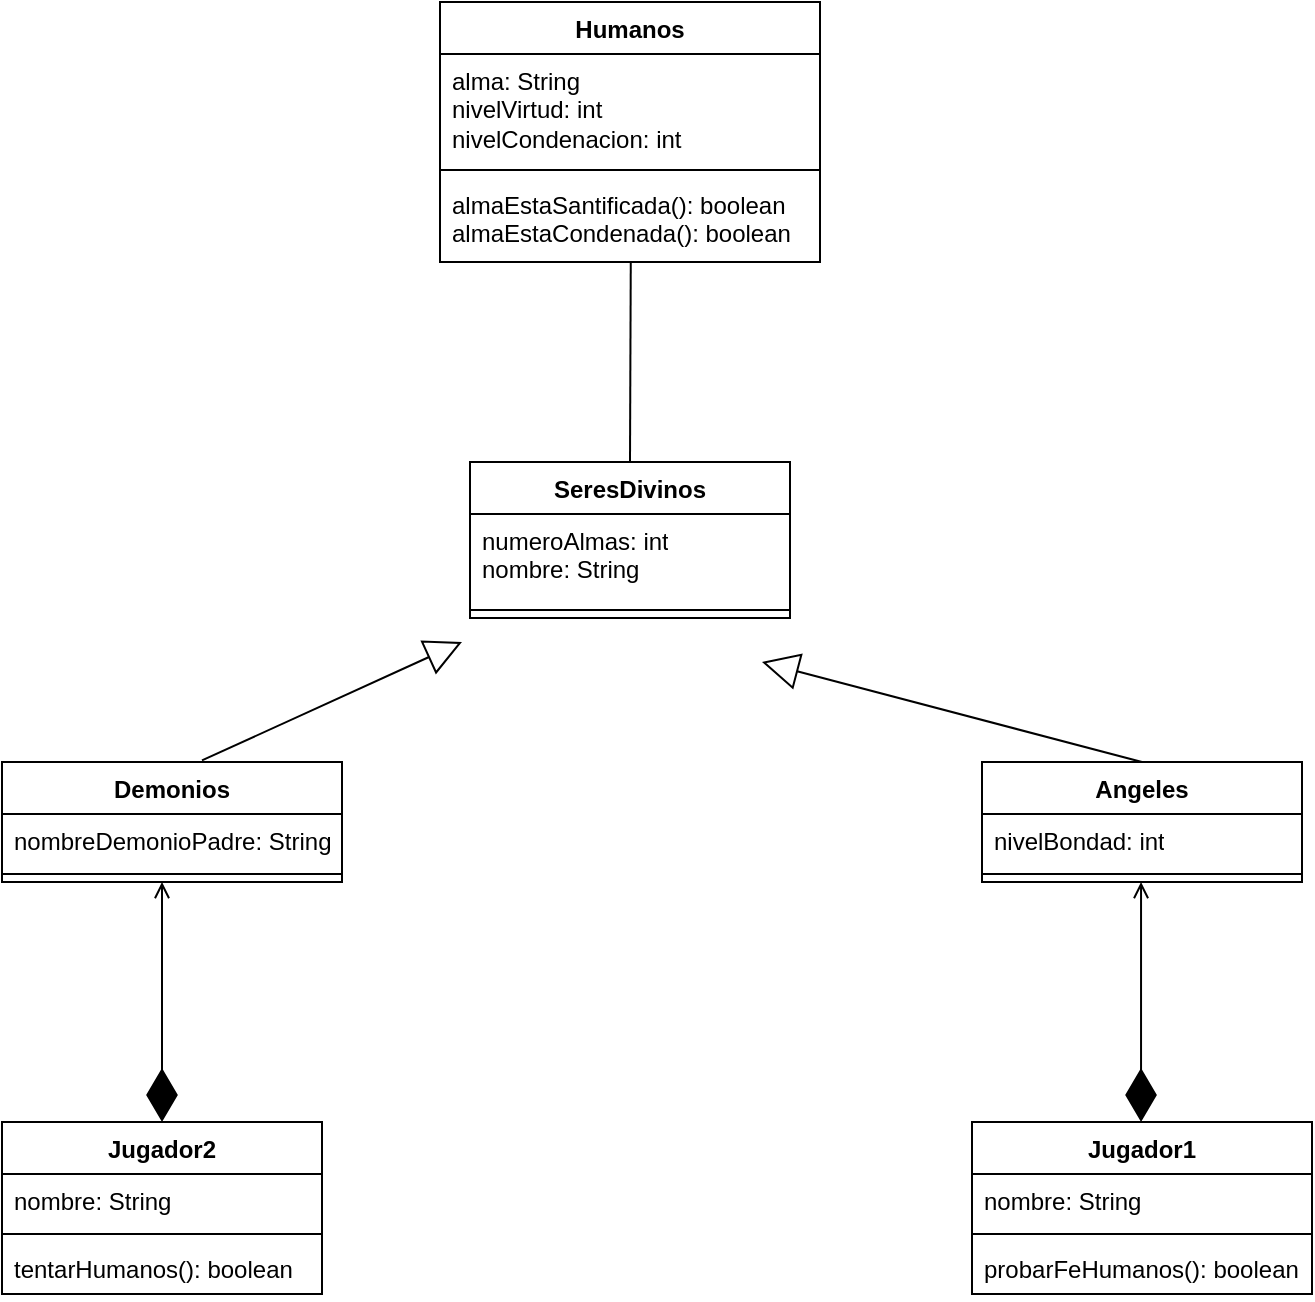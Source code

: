 <mxfile version="21.0.6" type="device"><diagram name="Página-1" id="xEm_4J08cip4aDIDRDKC"><mxGraphModel dx="1735" dy="1105" grid="1" gridSize="10" guides="1" tooltips="1" connect="1" arrows="1" fold="1" page="1" pageScale="1" pageWidth="827" pageHeight="1169" math="0" shadow="0"><root><mxCell id="0"/><mxCell id="1" parent="0"/><mxCell id="xIBySncgnUokB_fDBGAW-5" value="SeresDivinos" style="swimlane;fontStyle=1;align=center;verticalAlign=top;childLayout=stackLayout;horizontal=1;startSize=26;horizontalStack=0;resizeParent=1;resizeParentMax=0;resizeLast=0;collapsible=1;marginBottom=0;whiteSpace=wrap;html=1;" vertex="1" parent="1"><mxGeometry x="334" y="280" width="160" height="78" as="geometry"/></mxCell><mxCell id="xIBySncgnUokB_fDBGAW-6" value="numeroAlmas: int&lt;br&gt;nombre: String" style="text;strokeColor=none;fillColor=none;align=left;verticalAlign=top;spacingLeft=4;spacingRight=4;overflow=hidden;rotatable=0;points=[[0,0.5],[1,0.5]];portConstraint=eastwest;whiteSpace=wrap;html=1;" vertex="1" parent="xIBySncgnUokB_fDBGAW-5"><mxGeometry y="26" width="160" height="44" as="geometry"/></mxCell><mxCell id="xIBySncgnUokB_fDBGAW-7" value="" style="line;strokeWidth=1;fillColor=none;align=left;verticalAlign=middle;spacingTop=-1;spacingLeft=3;spacingRight=3;rotatable=0;labelPosition=right;points=[];portConstraint=eastwest;strokeColor=inherit;" vertex="1" parent="xIBySncgnUokB_fDBGAW-5"><mxGeometry y="70" width="160" height="8" as="geometry"/></mxCell><mxCell id="xIBySncgnUokB_fDBGAW-9" value="Demonios" style="swimlane;fontStyle=1;align=center;verticalAlign=top;childLayout=stackLayout;horizontal=1;startSize=26;horizontalStack=0;resizeParent=1;resizeParentMax=0;resizeLast=0;collapsible=1;marginBottom=0;whiteSpace=wrap;html=1;" vertex="1" parent="1"><mxGeometry x="100" y="430" width="170" height="60" as="geometry"/></mxCell><mxCell id="xIBySncgnUokB_fDBGAW-10" value="nombreDemonioPadre: String" style="text;strokeColor=none;fillColor=none;align=left;verticalAlign=top;spacingLeft=4;spacingRight=4;overflow=hidden;rotatable=0;points=[[0,0.5],[1,0.5]];portConstraint=eastwest;whiteSpace=wrap;html=1;" vertex="1" parent="xIBySncgnUokB_fDBGAW-9"><mxGeometry y="26" width="170" height="26" as="geometry"/></mxCell><mxCell id="xIBySncgnUokB_fDBGAW-11" value="" style="line;strokeWidth=1;fillColor=none;align=left;verticalAlign=middle;spacingTop=-1;spacingLeft=3;spacingRight=3;rotatable=0;labelPosition=right;points=[];portConstraint=eastwest;strokeColor=inherit;" vertex="1" parent="xIBySncgnUokB_fDBGAW-9"><mxGeometry y="52" width="170" height="8" as="geometry"/></mxCell><mxCell id="xIBySncgnUokB_fDBGAW-13" value="Jugador1" style="swimlane;fontStyle=1;align=center;verticalAlign=top;childLayout=stackLayout;horizontal=1;startSize=26;horizontalStack=0;resizeParent=1;resizeParentMax=0;resizeLast=0;collapsible=1;marginBottom=0;whiteSpace=wrap;html=1;" vertex="1" parent="1"><mxGeometry x="585" y="610" width="170" height="86" as="geometry"/></mxCell><mxCell id="xIBySncgnUokB_fDBGAW-14" value="nombre: String" style="text;strokeColor=none;fillColor=none;align=left;verticalAlign=top;spacingLeft=4;spacingRight=4;overflow=hidden;rotatable=0;points=[[0,0.5],[1,0.5]];portConstraint=eastwest;whiteSpace=wrap;html=1;" vertex="1" parent="xIBySncgnUokB_fDBGAW-13"><mxGeometry y="26" width="170" height="26" as="geometry"/></mxCell><mxCell id="xIBySncgnUokB_fDBGAW-15" value="" style="line;strokeWidth=1;fillColor=none;align=left;verticalAlign=middle;spacingTop=-1;spacingLeft=3;spacingRight=3;rotatable=0;labelPosition=right;points=[];portConstraint=eastwest;strokeColor=inherit;" vertex="1" parent="xIBySncgnUokB_fDBGAW-13"><mxGeometry y="52" width="170" height="8" as="geometry"/></mxCell><mxCell id="xIBySncgnUokB_fDBGAW-16" value="probarFeHumanos(): boolean" style="text;strokeColor=none;fillColor=none;align=left;verticalAlign=top;spacingLeft=4;spacingRight=4;overflow=hidden;rotatable=0;points=[[0,0.5],[1,0.5]];portConstraint=eastwest;whiteSpace=wrap;html=1;" vertex="1" parent="xIBySncgnUokB_fDBGAW-13"><mxGeometry y="60" width="170" height="26" as="geometry"/></mxCell><mxCell id="xIBySncgnUokB_fDBGAW-21" value="Jugador2" style="swimlane;fontStyle=1;align=center;verticalAlign=top;childLayout=stackLayout;horizontal=1;startSize=26;horizontalStack=0;resizeParent=1;resizeParentMax=0;resizeLast=0;collapsible=1;marginBottom=0;whiteSpace=wrap;html=1;" vertex="1" parent="1"><mxGeometry x="100" y="610" width="160" height="86" as="geometry"/></mxCell><mxCell id="xIBySncgnUokB_fDBGAW-22" value="nombre: String" style="text;strokeColor=none;fillColor=none;align=left;verticalAlign=top;spacingLeft=4;spacingRight=4;overflow=hidden;rotatable=0;points=[[0,0.5],[1,0.5]];portConstraint=eastwest;whiteSpace=wrap;html=1;" vertex="1" parent="xIBySncgnUokB_fDBGAW-21"><mxGeometry y="26" width="160" height="26" as="geometry"/></mxCell><mxCell id="xIBySncgnUokB_fDBGAW-23" value="" style="line;strokeWidth=1;fillColor=none;align=left;verticalAlign=middle;spacingTop=-1;spacingLeft=3;spacingRight=3;rotatable=0;labelPosition=right;points=[];portConstraint=eastwest;strokeColor=inherit;" vertex="1" parent="xIBySncgnUokB_fDBGAW-21"><mxGeometry y="52" width="160" height="8" as="geometry"/></mxCell><mxCell id="xIBySncgnUokB_fDBGAW-24" value="tentarHumanos(): boolean" style="text;strokeColor=none;fillColor=none;align=left;verticalAlign=top;spacingLeft=4;spacingRight=4;overflow=hidden;rotatable=0;points=[[0,0.5],[1,0.5]];portConstraint=eastwest;whiteSpace=wrap;html=1;" vertex="1" parent="xIBySncgnUokB_fDBGAW-21"><mxGeometry y="60" width="160" height="26" as="geometry"/></mxCell><mxCell id="xIBySncgnUokB_fDBGAW-29" value="Humanos" style="swimlane;fontStyle=1;align=center;verticalAlign=top;childLayout=stackLayout;horizontal=1;startSize=26;horizontalStack=0;resizeParent=1;resizeParentMax=0;resizeLast=0;collapsible=1;marginBottom=0;whiteSpace=wrap;html=1;" vertex="1" parent="1"><mxGeometry x="319" y="50" width="190" height="130" as="geometry"/></mxCell><mxCell id="xIBySncgnUokB_fDBGAW-30" value="alma: String&lt;br style=&quot;border-color: var(--border-color);&quot;&gt;nivelVirtud: int&lt;br style=&quot;border-color: var(--border-color);&quot;&gt;nivelCondenacion: int" style="text;strokeColor=none;fillColor=none;align=left;verticalAlign=top;spacingLeft=4;spacingRight=4;overflow=hidden;rotatable=0;points=[[0,0.5],[1,0.5]];portConstraint=eastwest;whiteSpace=wrap;html=1;" vertex="1" parent="xIBySncgnUokB_fDBGAW-29"><mxGeometry y="26" width="190" height="54" as="geometry"/></mxCell><mxCell id="xIBySncgnUokB_fDBGAW-31" value="" style="line;strokeWidth=1;fillColor=none;align=left;verticalAlign=middle;spacingTop=-1;spacingLeft=3;spacingRight=3;rotatable=0;labelPosition=right;points=[];portConstraint=eastwest;strokeColor=inherit;" vertex="1" parent="xIBySncgnUokB_fDBGAW-29"><mxGeometry y="80" width="190" height="8" as="geometry"/></mxCell><mxCell id="xIBySncgnUokB_fDBGAW-32" value="almaEstaSantificada(): boolean&lt;br style=&quot;border-color: var(--border-color);&quot;&gt;almaEstaCondenada(): boolean" style="text;strokeColor=none;fillColor=none;align=left;verticalAlign=top;spacingLeft=4;spacingRight=4;overflow=hidden;rotatable=0;points=[[0,0.5],[1,0.5]];portConstraint=eastwest;whiteSpace=wrap;html=1;" vertex="1" parent="xIBySncgnUokB_fDBGAW-29"><mxGeometry y="88" width="190" height="42" as="geometry"/></mxCell><mxCell id="xIBySncgnUokB_fDBGAW-33" value="Angeles" style="swimlane;fontStyle=1;align=center;verticalAlign=top;childLayout=stackLayout;horizontal=1;startSize=26;horizontalStack=0;resizeParent=1;resizeParentMax=0;resizeLast=0;collapsible=1;marginBottom=0;whiteSpace=wrap;html=1;" vertex="1" parent="1"><mxGeometry x="590" y="430" width="160" height="60" as="geometry"/></mxCell><mxCell id="xIBySncgnUokB_fDBGAW-34" value="nivelBondad: int" style="text;strokeColor=none;fillColor=none;align=left;verticalAlign=top;spacingLeft=4;spacingRight=4;overflow=hidden;rotatable=0;points=[[0,0.5],[1,0.5]];portConstraint=eastwest;whiteSpace=wrap;html=1;" vertex="1" parent="xIBySncgnUokB_fDBGAW-33"><mxGeometry y="26" width="160" height="26" as="geometry"/></mxCell><mxCell id="xIBySncgnUokB_fDBGAW-35" value="" style="line;strokeWidth=1;fillColor=none;align=left;verticalAlign=middle;spacingTop=-1;spacingLeft=3;spacingRight=3;rotatable=0;labelPosition=right;points=[];portConstraint=eastwest;strokeColor=inherit;" vertex="1" parent="xIBySncgnUokB_fDBGAW-33"><mxGeometry y="52" width="160" height="8" as="geometry"/></mxCell><mxCell id="xIBySncgnUokB_fDBGAW-37" value="" style="html=1;verticalAlign=bottom;endArrow=none;elbow=vertical;rounded=0;endFill=0;entryX=0.5;entryY=0;entryDx=0;entryDy=0;exitX=0.502;exitY=1.013;exitDx=0;exitDy=0;exitPerimeter=0;" edge="1" parent="1" source="xIBySncgnUokB_fDBGAW-32" target="xIBySncgnUokB_fDBGAW-5"><mxGeometry width="80" relative="1" as="geometry"><mxPoint x="414" y="200" as="sourcePoint"/><mxPoint x="494" y="200" as="targetPoint"/></mxGeometry></mxCell><mxCell id="xIBySncgnUokB_fDBGAW-38" value="" style="endArrow=block;endSize=16;endFill=0;html=1;rounded=0;exitX=0.5;exitY=0;exitDx=0;exitDy=0;" edge="1" parent="1" source="xIBySncgnUokB_fDBGAW-33"><mxGeometry width="160" relative="1" as="geometry"><mxPoint x="340" y="400" as="sourcePoint"/><mxPoint x="480" y="380" as="targetPoint"/></mxGeometry></mxCell><mxCell id="xIBySncgnUokB_fDBGAW-39" value="" style="endArrow=block;endSize=16;endFill=0;html=1;rounded=0;" edge="1" parent="1"><mxGeometry width="160" relative="1" as="geometry"><mxPoint x="200" y="429.23" as="sourcePoint"/><mxPoint x="330" y="370" as="targetPoint"/></mxGeometry></mxCell><mxCell id="xIBySncgnUokB_fDBGAW-40" value="" style="endArrow=diamondThin;endFill=1;endSize=24;html=1;rounded=0;startArrow=open;startFill=0;entryX=0.5;entryY=0;entryDx=0;entryDy=0;" edge="1" parent="1" target="xIBySncgnUokB_fDBGAW-21"><mxGeometry width="160" relative="1" as="geometry"><mxPoint x="180" y="490" as="sourcePoint"/><mxPoint x="270" y="560" as="targetPoint"/></mxGeometry></mxCell><mxCell id="xIBySncgnUokB_fDBGAW-41" value="" style="endArrow=diamondThin;endFill=1;endSize=24;html=1;rounded=0;startArrow=open;startFill=0;entryX=0.5;entryY=0;entryDx=0;entryDy=0;" edge="1" parent="1"><mxGeometry width="160" relative="1" as="geometry"><mxPoint x="669.52" y="490" as="sourcePoint"/><mxPoint x="669.52" y="610" as="targetPoint"/></mxGeometry></mxCell></root></mxGraphModel></diagram></mxfile>